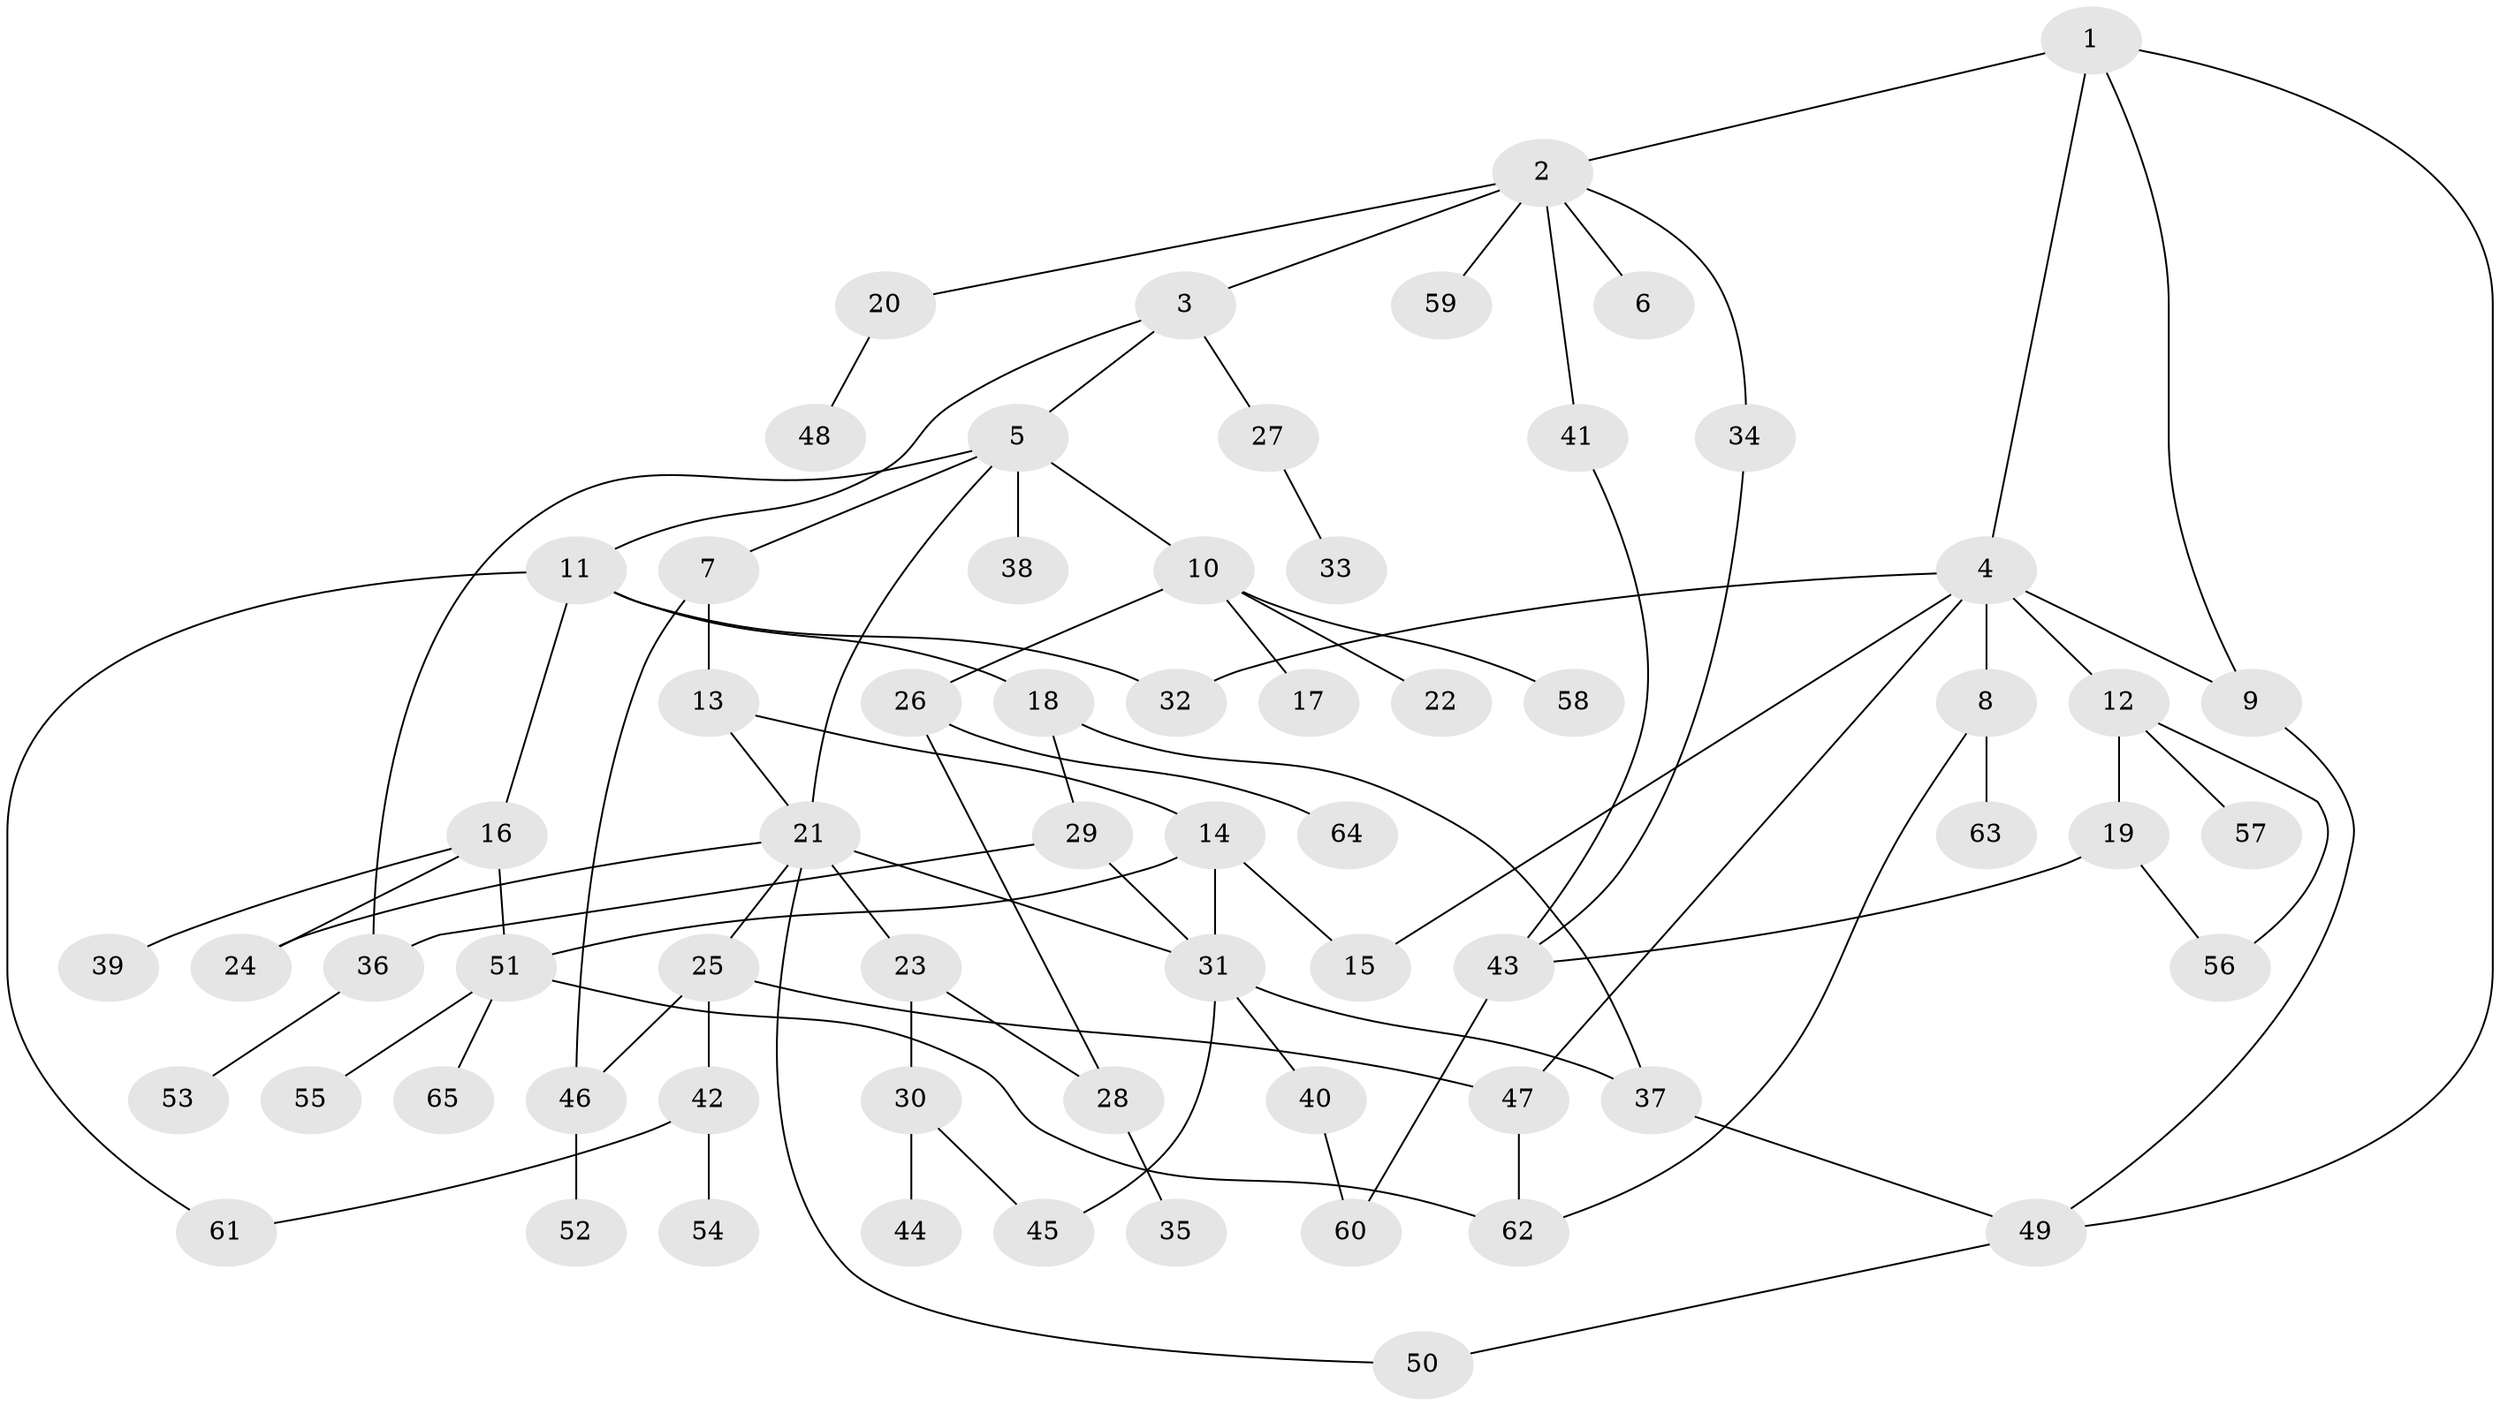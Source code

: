 // coarse degree distribution, {3: 0.11904761904761904, 7: 0.047619047619047616, 4: 0.23809523809523808, 5: 0.07142857142857142, 1: 0.3333333333333333, 8: 0.023809523809523808, 2: 0.14285714285714285, 6: 0.023809523809523808}
// Generated by graph-tools (version 1.1) at 2025/23/03/03/25 07:23:35]
// undirected, 65 vertices, 88 edges
graph export_dot {
graph [start="1"]
  node [color=gray90,style=filled];
  1;
  2;
  3;
  4;
  5;
  6;
  7;
  8;
  9;
  10;
  11;
  12;
  13;
  14;
  15;
  16;
  17;
  18;
  19;
  20;
  21;
  22;
  23;
  24;
  25;
  26;
  27;
  28;
  29;
  30;
  31;
  32;
  33;
  34;
  35;
  36;
  37;
  38;
  39;
  40;
  41;
  42;
  43;
  44;
  45;
  46;
  47;
  48;
  49;
  50;
  51;
  52;
  53;
  54;
  55;
  56;
  57;
  58;
  59;
  60;
  61;
  62;
  63;
  64;
  65;
  1 -- 2;
  1 -- 4;
  1 -- 49;
  1 -- 9;
  2 -- 3;
  2 -- 6;
  2 -- 20;
  2 -- 34;
  2 -- 41;
  2 -- 59;
  3 -- 5;
  3 -- 11;
  3 -- 27;
  4 -- 8;
  4 -- 9;
  4 -- 12;
  4 -- 32;
  4 -- 47;
  4 -- 15;
  5 -- 7;
  5 -- 10;
  5 -- 38;
  5 -- 21;
  5 -- 36;
  7 -- 13;
  7 -- 46;
  8 -- 63;
  8 -- 62;
  9 -- 49;
  10 -- 17;
  10 -- 22;
  10 -- 26;
  10 -- 58;
  11 -- 16;
  11 -- 18;
  11 -- 32;
  11 -- 61;
  12 -- 19;
  12 -- 57;
  12 -- 56;
  13 -- 14;
  13 -- 21;
  14 -- 15;
  14 -- 31;
  14 -- 51;
  16 -- 39;
  16 -- 51;
  16 -- 24;
  18 -- 29;
  18 -- 37;
  19 -- 56;
  19 -- 43;
  20 -- 48;
  21 -- 23;
  21 -- 24;
  21 -- 25;
  21 -- 50;
  21 -- 31;
  23 -- 30;
  23 -- 28;
  25 -- 42;
  25 -- 46;
  25 -- 47;
  26 -- 28;
  26 -- 64;
  27 -- 33;
  28 -- 35;
  29 -- 36;
  29 -- 31;
  30 -- 44;
  30 -- 45;
  31 -- 37;
  31 -- 40;
  31 -- 45;
  34 -- 43;
  36 -- 53;
  37 -- 49;
  40 -- 60;
  41 -- 43;
  42 -- 54;
  42 -- 61;
  43 -- 60;
  46 -- 52;
  47 -- 62;
  49 -- 50;
  51 -- 55;
  51 -- 65;
  51 -- 62;
}
